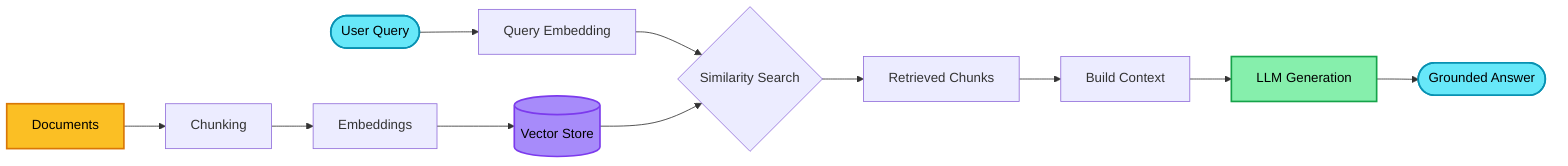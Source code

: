 graph LR
    Doc[Documents] --> Chunk[Chunking]
    Chunk --> Embed[Embeddings]
    Embed --> VS[(Vector Store)]
    
    Query([User Query]) --> QEmbed[Query Embedding]
    QEmbed --> Search{Similarity Search}
    VS --> Search
    Search --> Retrieve[Retrieved Chunks]
    Retrieve --> Context[Build Context]
    Context --> LLM[LLM Generation]
    LLM --> Answer([Grounded Answer])
    
    style Doc fill:#fbbf24,stroke:#d97706,stroke-width:2px,color:#000
    style Query fill:#67e8f9,stroke:#0891b2,stroke-width:2px,color:#000
    style VS fill:#a78bfa,stroke:#7c3aed,stroke-width:2px,color:#000
    style LLM fill:#86efac,stroke:#16a34a,stroke-width:2px,color:#000
    style Answer fill:#67e8f9,stroke:#0891b2,stroke-width:2px,color:#000